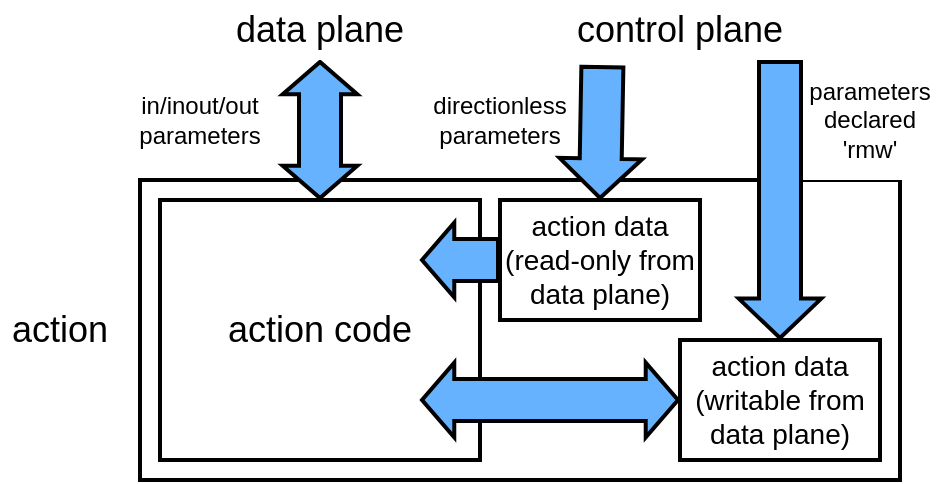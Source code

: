 <mxfile version="21.1.2" type="google">
  <diagram name="Page-1" id="BCE2OU4Sl7W31KCo3rTn">
    <mxGraphModel grid="1" page="1" gridSize="10" guides="1" tooltips="1" connect="1" arrows="1" fold="1" pageScale="1" pageWidth="827" pageHeight="1169" math="0" shadow="0">
      <root>
        <mxCell id="0" />
        <mxCell id="1" parent="0" />
        <mxCell id="Qf5rXhnkIaSK_ay8ISDB-22" value="" style="rounded=0;whiteSpace=wrap;html=1;strokeWidth=2;" vertex="1" parent="1">
          <mxGeometry x="310" y="280" width="380" height="150" as="geometry" />
        </mxCell>
        <mxCell id="Qf5rXhnkIaSK_ay8ISDB-20" value="&lt;font style=&quot;font-size: 12px;&quot;&gt;in/inout/out parameters&lt;/font&gt;" style="rounded=0;whiteSpace=wrap;html=1;strokeWidth=2;strokeColor=none;" vertex="1" parent="1">
          <mxGeometry x="300" y="230" width="80" height="40" as="geometry" />
        </mxCell>
        <mxCell id="Qf5rXhnkIaSK_ay8ISDB-9" value="&lt;font style=&quot;font-size: 12px;&quot;&gt;directionless parameters&lt;/font&gt;" style="rounded=0;whiteSpace=wrap;html=1;strokeWidth=2;strokeColor=none;" vertex="1" parent="1">
          <mxGeometry x="450" y="230" width="80" height="40" as="geometry" />
        </mxCell>
        <mxCell id="Qf5rXhnkIaSK_ay8ISDB-2" value="&lt;font style=&quot;font-size: 18px;&quot;&gt;action code&lt;/font&gt;" style="rounded=0;whiteSpace=wrap;html=1;strokeWidth=2;" vertex="1" parent="1">
          <mxGeometry x="320" y="290" width="160" height="130" as="geometry" />
        </mxCell>
        <mxCell id="Qf5rXhnkIaSK_ay8ISDB-3" value="" style="shape=flexArrow;endArrow=classic;html=1;rounded=0;fillColor=#66B2FF;strokeWidth=2;endWidth=14.286;endSize=4.714;width=20;" edge="1" parent="1">
          <mxGeometry width="50" height="50" relative="1" as="geometry">
            <mxPoint x="490" y="320" as="sourcePoint" />
            <mxPoint x="450" y="320" as="targetPoint" />
            <Array as="points" />
          </mxGeometry>
        </mxCell>
        <mxCell id="Qf5rXhnkIaSK_ay8ISDB-4" value="&lt;font style=&quot;font-size: 14px;&quot;&gt;action data (read-only from data plane)&lt;/font&gt;" style="rounded=0;whiteSpace=wrap;html=1;strokeWidth=2;" vertex="1" parent="1">
          <mxGeometry x="490" y="290" width="100" height="60" as="geometry" />
        </mxCell>
        <mxCell id="Qf5rXhnkIaSK_ay8ISDB-5" value="&lt;font style=&quot;font-size: 14px;&quot;&gt;action data (writable from data plane)&lt;/font&gt;" style="rounded=0;whiteSpace=wrap;html=1;strokeWidth=2;" vertex="1" parent="1">
          <mxGeometry x="580" y="360" width="100" height="60" as="geometry" />
        </mxCell>
        <mxCell id="Qf5rXhnkIaSK_ay8ISDB-7" value="" style="shape=flexArrow;endArrow=classic;html=1;rounded=0;fillColor=#66B2FF;strokeWidth=2;endWidth=18.286;endSize=5.903;width=20;entryX=0.5;entryY=0;entryDx=0;entryDy=0;exitX=0.306;exitY=1.086;exitDx=0;exitDy=0;exitPerimeter=0;" edge="1" parent="1" source="Qf5rXhnkIaSK_ay8ISDB-8" target="Qf5rXhnkIaSK_ay8ISDB-4">
          <mxGeometry width="50" height="50" relative="1" as="geometry">
            <mxPoint x="540" y="240" as="sourcePoint" />
            <mxPoint x="460" y="330" as="targetPoint" />
            <Array as="points" />
          </mxGeometry>
        </mxCell>
        <mxCell id="Qf5rXhnkIaSK_ay8ISDB-8" value="&lt;font style=&quot;font-size: 18px;&quot;&gt;control plane&lt;/font&gt;" style="rounded=0;whiteSpace=wrap;html=1;strokeWidth=2;strokeColor=none;" vertex="1" parent="1">
          <mxGeometry x="480" y="190" width="200" height="30" as="geometry" />
        </mxCell>
        <mxCell id="Qf5rXhnkIaSK_ay8ISDB-14" value="" style="shape=flexArrow;endArrow=classic;startArrow=classic;html=1;rounded=0;fillColor=#66B2FF;strokeWidth=2;endWidth=14.286;endSize=4.714;startWidth=14.286;startSize=4.714;width=20;exitX=0;exitY=0.5;exitDx=0;exitDy=0;" edge="1" parent="1" source="Qf5rXhnkIaSK_ay8ISDB-5">
          <mxGeometry width="50" height="50" relative="1" as="geometry">
            <mxPoint x="490" y="380" as="sourcePoint" />
            <mxPoint x="450" y="390" as="targetPoint" />
            <Array as="points" />
          </mxGeometry>
        </mxCell>
        <mxCell id="Qf5rXhnkIaSK_ay8ISDB-16" value="&lt;font style=&quot;font-size: 12px;&quot;&gt;parameters declared &#39;rmw&#39;&lt;/font&gt;" style="rounded=0;whiteSpace=wrap;html=1;strokeWidth=2;strokeColor=none;" vertex="1" parent="1">
          <mxGeometry x="640" y="220" width="70" height="60" as="geometry" />
        </mxCell>
        <mxCell id="Qf5rXhnkIaSK_ay8ISDB-17" value="" style="shape=flexArrow;endArrow=classic;html=1;rounded=0;fillColor=#66B2FF;strokeWidth=2;endWidth=18.286;endSize=5.903;width=20;entryX=0.5;entryY=0;entryDx=0;entryDy=0;exitX=0.75;exitY=1;exitDx=0;exitDy=0;" edge="1" parent="1" source="Qf5rXhnkIaSK_ay8ISDB-8" target="Qf5rXhnkIaSK_ay8ISDB-5">
          <mxGeometry width="50" height="50" relative="1" as="geometry">
            <mxPoint x="621" y="226.5" as="sourcePoint" />
            <mxPoint x="620" y="293.5" as="targetPoint" />
            <Array as="points" />
          </mxGeometry>
        </mxCell>
        <mxCell id="Qf5rXhnkIaSK_ay8ISDB-18" value="" style="shape=flexArrow;endArrow=classic;startArrow=classic;html=1;rounded=0;fillColor=#66B2FF;strokeWidth=2;endWidth=14.286;endSize=4.714;startWidth=14.286;startSize=4.714;width=20;" edge="1" parent="1" target="Qf5rXhnkIaSK_ay8ISDB-2">
          <mxGeometry width="50" height="50" relative="1" as="geometry">
            <mxPoint x="400" y="220" as="sourcePoint" />
            <mxPoint x="460" y="400" as="targetPoint" />
            <Array as="points" />
          </mxGeometry>
        </mxCell>
        <mxCell id="Qf5rXhnkIaSK_ay8ISDB-19" value="&lt;font style=&quot;font-size: 18px;&quot;&gt;data plane&lt;/font&gt;" style="rounded=0;whiteSpace=wrap;html=1;strokeWidth=2;strokeColor=none;" vertex="1" parent="1">
          <mxGeometry x="340" y="190" width="120" height="30" as="geometry" />
        </mxCell>
        <mxCell id="Qf5rXhnkIaSK_ay8ISDB-23" value="&lt;font style=&quot;font-size: 18px;&quot;&gt;action&lt;/font&gt;" style="rounded=0;whiteSpace=wrap;html=1;strokeWidth=2;strokeColor=none;" vertex="1" parent="1">
          <mxGeometry x="240" y="340" width="60" height="30" as="geometry" />
        </mxCell>
      </root>
    </mxGraphModel>
  </diagram>
</mxfile>
